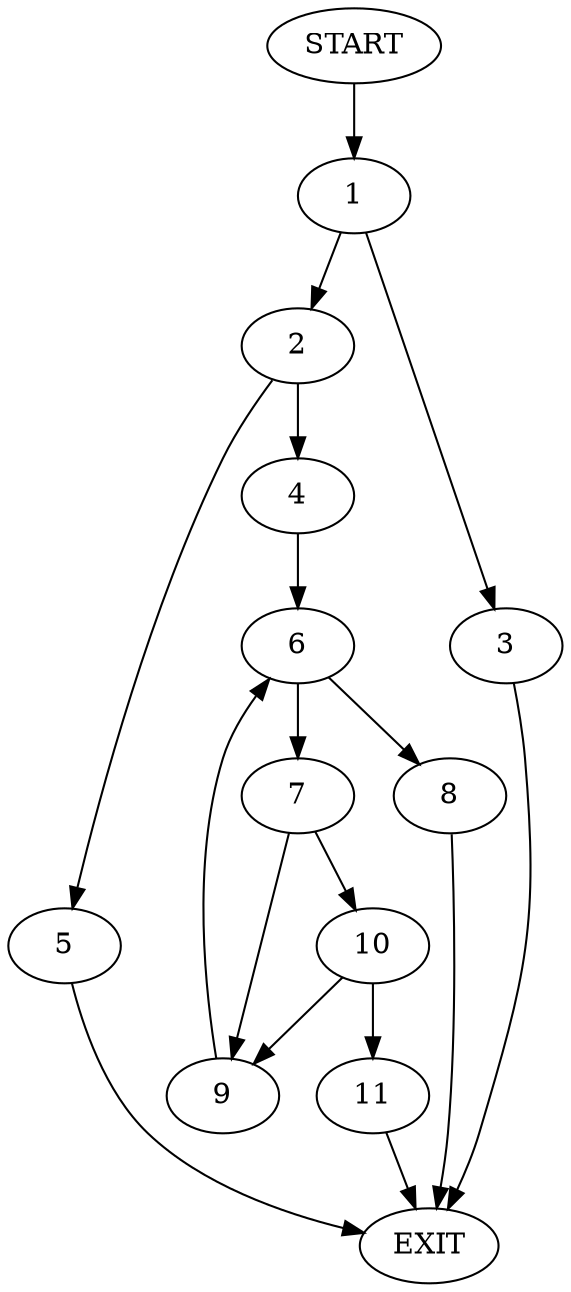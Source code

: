 digraph {
0 [label="START"]
12 [label="EXIT"]
0 -> 1
1 -> 2
1 -> 3
3 -> 12
2 -> 4
2 -> 5
4 -> 6
5 -> 12
6 -> 7
6 -> 8
7 -> 9
7 -> 10
8 -> 12
10 -> 11
10 -> 9
9 -> 6
11 -> 12
}
